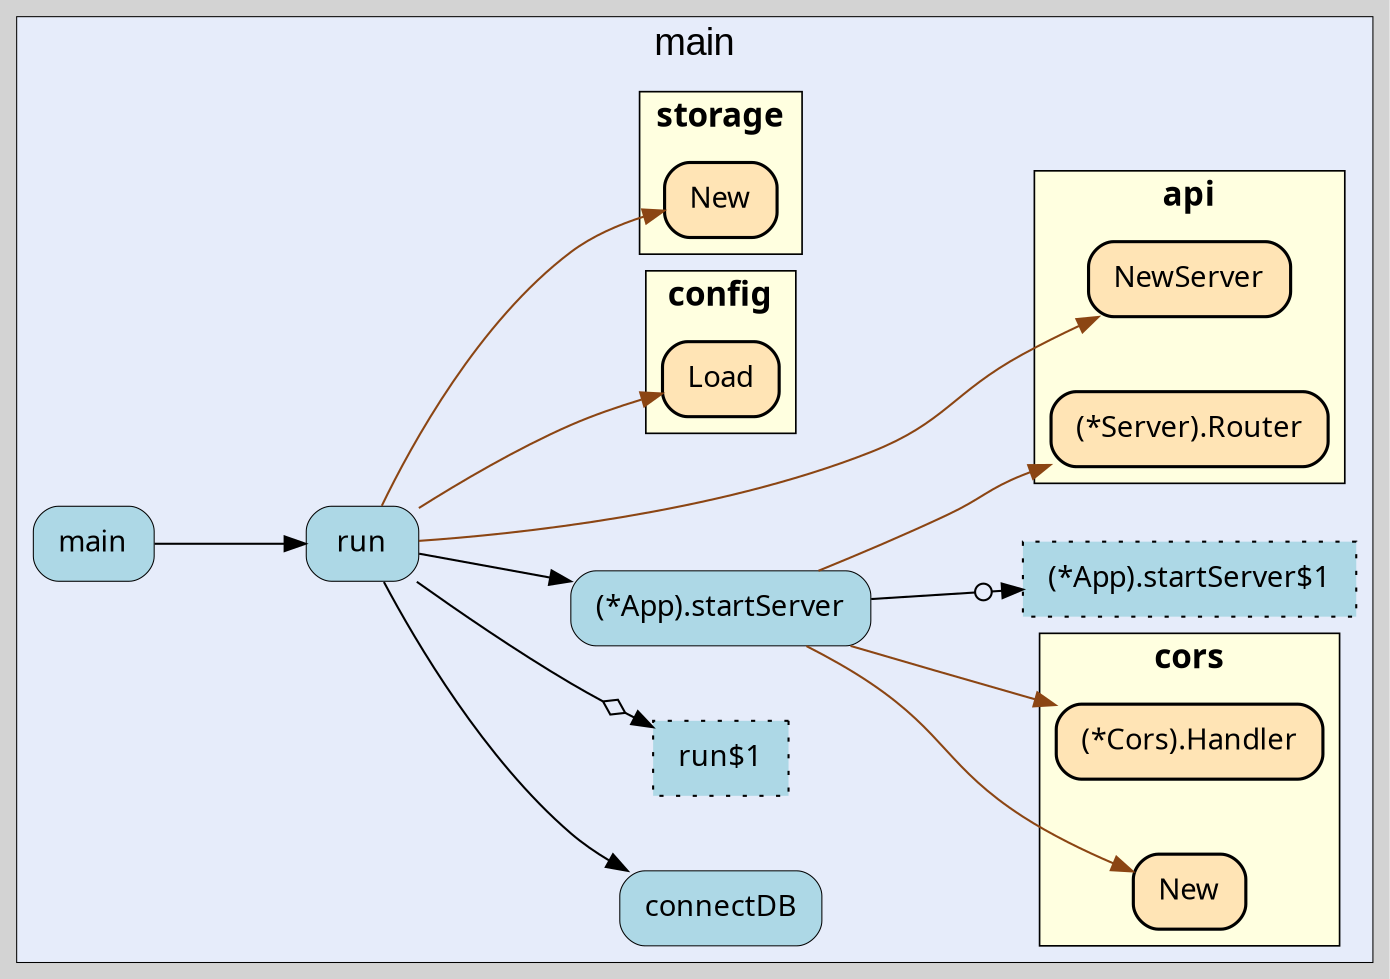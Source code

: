 digraph gocallvis {
    label="";
    labeljust="l";
    fontname="Arial";
    fontsize="14";
    rankdir="LR";
    bgcolor="lightgray";
    style="solid";
    penwidth="0.5";
    pad="0.0";
    nodesep="0.5";

    node [shape="box" style="filled,rounded" fillcolor="honeydew" fontname="Verdana" penwidth="1.0" margin="0.16,0.0"];
    edge [minlen="2"]

    subgraph "cluster_focus" {
        fontsize="18";
bgcolor="#e6ecfa";
label="main";
labelloc="t";
labeljust="c";
        
        "github.com/LederWorks/siros/backend/cmd/siros-server.run" [ penwidth="0.5" tooltip="github.com/LederWorks/siros/backend/cmd/siros-server.run | defined in main.go:47\nat main.go:65: calling [github.com/LederWorks/siros/backend/cmd/siros-server.run$1]\nat main.go:72: calling [github.com/LederWorks/siros/backend/internal/storage.New]\nat main.go:89: calling [(*github.com/LederWorks/siros/backend/cmd/siros-server.App).startServer]\nat main.go:55: calling [github.com/LederWorks/siros/backend/internal/config.Load]\nat main.go:61: calling [github.com/LederWorks/siros/backend/cmd/siros-server.connectDB]\nat main.go:78: calling [github.com/LederWorks/siros/backend/internal/api.NewServer]" fillcolor="lightblue" label="run" ]
        "github.com/LederWorks/siros/backend/cmd/siros-server.connectDB" [ fillcolor="lightblue" label="connectDB" penwidth="0.5" tooltip="github.com/LederWorks/siros/backend/cmd/siros-server.connectDB | defined in main.go:92" ]
        "github.com/LederWorks/siros/backend/cmd/siros-server.run$1" [ tooltip="github.com/LederWorks/siros/backend/cmd/siros-server.run$1 | defined in main.go:65" fillcolor="lightblue" label="run$1" style="dotted,filled" ]
        "(*github.com/LederWorks/siros/backend/cmd/siros-server.App).startServer" [ fillcolor="lightblue" label="(*App).startServer" penwidth="0.5" tooltip="(*github.com/LederWorks/siros/backend/cmd/siros-server.App).startServer | defined in main.go:111\nat main.go:113: calling [github.com/rs/cors.New]\nat main.go:121: calling [(*github.com/LederWorks/siros/backend/internal/api.Server).Router]\nat main.go:137: calling [(*github.com/LederWorks/siros/backend/cmd/siros-server.App).startServer$1]\nat main.go:121: calling [(*github.com/rs/cors.Cors).Handler]" ]
        "(*github.com/LederWorks/siros/backend/cmd/siros-server.App).startServer$1" [ label="(*App).startServer$1" style="dotted,filled" tooltip="(*github.com/LederWorks/siros/backend/cmd/siros-server.App).startServer$1 | defined in main.go:137" fillcolor="lightblue" ]
        "github.com/LederWorks/siros/backend/cmd/siros-server.main" [ label="main" penwidth="0.5" tooltip="github.com/LederWorks/siros/backend/cmd/siros-server.main | defined in main.go:41\nat main.go:42: calling [github.com/LederWorks/siros/backend/cmd/siros-server.run]" fillcolor="lightblue" ]
        
        subgraph "cluster_github.com/LederWorks/siros/backend/internal/api" {
        style="filled";
tooltip="package: github.com/LederWorks/siros/backend/internal/api";
penwidth="0.8";
fontsize="16";
fillcolor="lightyellow";
fontname="Tahoma bold";
rank="sink";
label="api";
URL="/?f=github.com/LederWorks/siros/backend/internal/api";
        
        "github.com/LederWorks/siros/backend/internal/api.NewServer" [ fillcolor="moccasin" label="NewServer" penwidth="1.5" tooltip="github.com/LederWorks/siros/backend/internal/api.NewServer | defined in server.go:30" ]
        "(*github.com/LederWorks/siros/backend/internal/api.Server).Router" [ label="(*Server).Router" penwidth="1.5" tooltip="(*github.com/LederWorks/siros/backend/internal/api.Server).Router | defined in server.go:52" fillcolor="moccasin" ]
        
    }

        subgraph "cluster_github.com/LederWorks/siros/backend/internal/config" {
        URL="/?f=github.com/LederWorks/siros/backend/internal/config";
penwidth="0.8";
style="filled";
rank="sink";
label="config";
tooltip="package: github.com/LederWorks/siros/backend/internal/config";
fontsize="16";
fillcolor="lightyellow";
fontname="Tahoma bold";
        
        "github.com/LederWorks/siros/backend/internal/config.Load" [ penwidth="1.5" tooltip="github.com/LederWorks/siros/backend/internal/config.Load | defined in config.go:108" fillcolor="moccasin" label="Load" ]
        
    }

        subgraph "cluster_github.com/LederWorks/siros/backend/internal/storage" {
        tooltip="package: github.com/LederWorks/siros/backend/internal/storage";
penwidth="0.8";
style="filled";
rank="sink";
label="storage";
URL="/?f=github.com/LederWorks/siros/backend/internal/storage";
fontsize="16";
fillcolor="lightyellow";
fontname="Tahoma bold";
        
        "github.com/LederWorks/siros/backend/internal/storage.New" [ fillcolor="moccasin" label="New" penwidth="1.5" tooltip="github.com/LederWorks/siros/backend/internal/storage.New | defined in storage.go:24" ]
        
    }

        subgraph "cluster_github.com/rs/cors" {
        fontname="Tahoma bold";
URL="/?f=github.com/rs/cors";
tooltip="package: github.com/rs/cors";
penwidth="0.8";
fillcolor="lightyellow";
rank="sink";
label="cors";
fontsize="16";
style="filled";
        
        "github.com/rs/cors.New" [ fillcolor="moccasin" label="New" penwidth="1.5" tooltip="github.com/rs/cors.New | defined in cors.go:132" ]
        "(*github.com/rs/cors.Cors).Handler" [ fillcolor="moccasin" label="(*Cors).Handler" penwidth="1.5" tooltip="(*github.com/rs/cors.Cors).Handler | defined in cors.go:264" ]
        
    }

    }

    "github.com/LederWorks/siros/backend/cmd/siros-server.run" -> "github.com/LederWorks/siros/backend/cmd/siros-server.run$1" [ arrowhead="normalnoneodiamond" tooltip="at main.go:65: calling [github.com/LederWorks/siros/backend/cmd/siros-server.run$1]" ]
    "github.com/LederWorks/siros/backend/cmd/siros-server.run" -> "github.com/LederWorks/siros/backend/internal/storage.New" [ color="saddlebrown" tooltip="at main.go:72: calling [github.com/LederWorks/siros/backend/internal/storage.New]" ]
    "(*github.com/LederWorks/siros/backend/cmd/siros-server.App).startServer" -> "github.com/rs/cors.New" [ color="saddlebrown" tooltip="at main.go:113: calling [github.com/rs/cors.New]" ]
    "(*github.com/LederWorks/siros/backend/cmd/siros-server.App).startServer" -> "(*github.com/LederWorks/siros/backend/internal/api.Server).Router" [ tooltip="at main.go:121: calling [(*github.com/LederWorks/siros/backend/internal/api.Server).Router]" color="saddlebrown" ]
    "(*github.com/LederWorks/siros/backend/cmd/siros-server.App).startServer" -> "(*github.com/LederWorks/siros/backend/cmd/siros-server.App).startServer$1" [ arrowhead="normalnoneodot" tooltip="at main.go:137: calling [(*github.com/LederWorks/siros/backend/cmd/siros-server.App).startServer$1]" ]
    "github.com/LederWorks/siros/backend/cmd/siros-server.run" -> "(*github.com/LederWorks/siros/backend/cmd/siros-server.App).startServer" [ tooltip="at main.go:89: calling [(*github.com/LederWorks/siros/backend/cmd/siros-server.App).startServer]" ]
    "github.com/LederWorks/siros/backend/cmd/siros-server.run" -> "github.com/LederWorks/siros/backend/internal/config.Load" [ color="saddlebrown" tooltip="at main.go:55: calling [github.com/LederWorks/siros/backend/internal/config.Load]" ]
    "github.com/LederWorks/siros/backend/cmd/siros-server.run" -> "github.com/LederWorks/siros/backend/cmd/siros-server.connectDB" [ tooltip="at main.go:61: calling [github.com/LederWorks/siros/backend/cmd/siros-server.connectDB]" ]
    "github.com/LederWorks/siros/backend/cmd/siros-server.run" -> "github.com/LederWorks/siros/backend/internal/api.NewServer" [ color="saddlebrown" tooltip="at main.go:78: calling [github.com/LederWorks/siros/backend/internal/api.NewServer]" ]
    "(*github.com/LederWorks/siros/backend/cmd/siros-server.App).startServer" -> "(*github.com/rs/cors.Cors).Handler" [ color="saddlebrown" tooltip="at main.go:121: calling [(*github.com/rs/cors.Cors).Handler]" ]
    "github.com/LederWorks/siros/backend/cmd/siros-server.main" -> "github.com/LederWorks/siros/backend/cmd/siros-server.run" [ tooltip="at main.go:42: calling [github.com/LederWorks/siros/backend/cmd/siros-server.run]" ]
}
